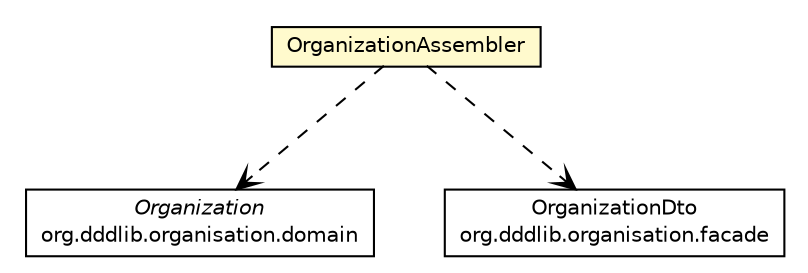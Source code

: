 #!/usr/local/bin/dot
#
# Class diagram 
# Generated by UMLGraph version R5_6_6-8-g8d7759 (http://www.umlgraph.org/)
#

digraph G {
	edge [fontname="Helvetica",fontsize=10,labelfontname="Helvetica",labelfontsize=10];
	node [fontname="Helvetica",fontsize=10,shape=plaintext];
	nodesep=0.25;
	ranksep=0.5;
	// org.dddlib.organisation.domain.Organization
	c75886 [label=<<table title="org.dddlib.organisation.domain.Organization" border="0" cellborder="1" cellspacing="0" cellpadding="2" port="p" href="../../domain/Organization.html">
		<tr><td><table border="0" cellspacing="0" cellpadding="1">
<tr><td align="center" balign="center"><font face="Helvetica-Oblique"> Organization </font></td></tr>
<tr><td align="center" balign="center"> org.dddlib.organisation.domain </td></tr>
		</table></td></tr>
		</table>>, URL="../../domain/Organization.html", fontname="Helvetica", fontcolor="black", fontsize=10.0];
	// org.dddlib.organisation.facade.OrganizationDto
	c75901 [label=<<table title="org.dddlib.organisation.facade.OrganizationDto" border="0" cellborder="1" cellspacing="0" cellpadding="2" port="p" href="../OrganizationDto.html">
		<tr><td><table border="0" cellspacing="0" cellpadding="1">
<tr><td align="center" balign="center"> OrganizationDto </td></tr>
<tr><td align="center" balign="center"> org.dddlib.organisation.facade </td></tr>
		</table></td></tr>
		</table>>, URL="../OrganizationDto.html", fontname="Helvetica", fontcolor="black", fontsize=10.0];
	// org.dddlib.organisation.facade.assembler.OrganizationAssembler
	c75904 [label=<<table title="org.dddlib.organisation.facade.assembler.OrganizationAssembler" border="0" cellborder="1" cellspacing="0" cellpadding="2" port="p" bgcolor="lemonChiffon" href="./OrganizationAssembler.html">
		<tr><td><table border="0" cellspacing="0" cellpadding="1">
<tr><td align="center" balign="center"> OrganizationAssembler </td></tr>
		</table></td></tr>
		</table>>, URL="./OrganizationAssembler.html", fontname="Helvetica", fontcolor="black", fontsize=10.0];
	// org.dddlib.organisation.facade.assembler.OrganizationAssembler DEPEND org.dddlib.organisation.domain.Organization
	c75904:p -> c75886:p [taillabel="", label=" "headlabel="", fontname="Helvetica", fontcolor="black", fontsize=10.0, color="black", arrowhead=open, style=dashed];
	// org.dddlib.organisation.facade.assembler.OrganizationAssembler DEPEND org.dddlib.organisation.facade.OrganizationDto
	c75904:p -> c75901:p [taillabel="", label=" "headlabel="", fontname="Helvetica", fontcolor="black", fontsize=10.0, color="black", arrowhead=open, style=dashed];
}

